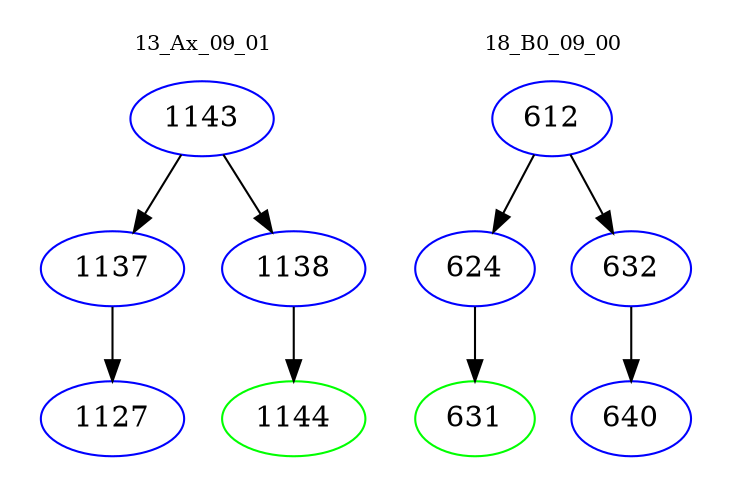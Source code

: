 digraph{
subgraph cluster_0 {
color = white
label = "13_Ax_09_01";
fontsize=10;
T0_1143 [label="1143", color="blue"]
T0_1143 -> T0_1137 [color="black"]
T0_1137 [label="1137", color="blue"]
T0_1137 -> T0_1127 [color="black"]
T0_1127 [label="1127", color="blue"]
T0_1143 -> T0_1138 [color="black"]
T0_1138 [label="1138", color="blue"]
T0_1138 -> T0_1144 [color="black"]
T0_1144 [label="1144", color="green"]
}
subgraph cluster_1 {
color = white
label = "18_B0_09_00";
fontsize=10;
T1_612 [label="612", color="blue"]
T1_612 -> T1_624 [color="black"]
T1_624 [label="624", color="blue"]
T1_624 -> T1_631 [color="black"]
T1_631 [label="631", color="green"]
T1_612 -> T1_632 [color="black"]
T1_632 [label="632", color="blue"]
T1_632 -> T1_640 [color="black"]
T1_640 [label="640", color="blue"]
}
}
